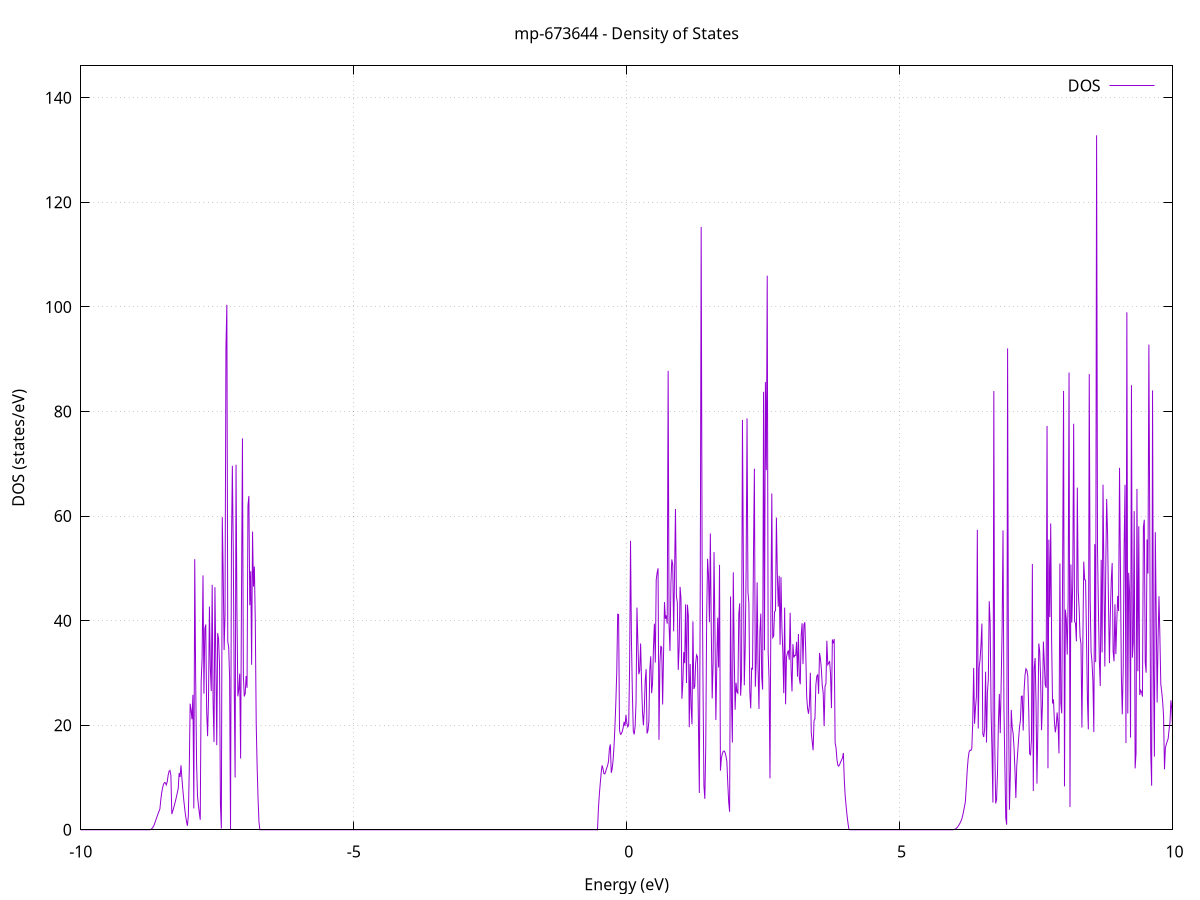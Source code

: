 set title 'mp-673644 - Density of States'
set xlabel 'Energy (eV)'
set ylabel 'DOS (states/eV)'
set grid
set xrange [-10:10]
set yrange [0:146.099]
set xzeroaxis lt -1
set terminal png size 800,600
set output 'mp-673644_dos_gnuplot.png'
plot '-' using 1:2 with lines title 'DOS'
-19.559900 0.000000
-19.543100 0.000000
-19.526300 0.000000
-19.509500 0.000000
-19.492700 0.000000
-19.475900 0.000000
-19.459100 0.000000
-19.442300 0.000000
-19.425500 0.000000
-19.408700 0.000000
-19.391900 0.000000
-19.375000 0.000000
-19.358200 0.000000
-19.341400 0.000000
-19.324600 0.000000
-19.307800 0.000000
-19.291000 0.000000
-19.274200 0.000000
-19.257400 0.000000
-19.240600 0.000000
-19.223800 0.000000
-19.207000 0.000000
-19.190200 0.000000
-19.173400 0.000000
-19.156500 0.000000
-19.139700 0.000000
-19.122900 0.000000
-19.106100 0.000000
-19.089300 0.000000
-19.072500 0.000000
-19.055700 0.000000
-19.038900 0.000000
-19.022100 0.000000
-19.005300 0.000000
-18.988500 0.000000
-18.971700 0.000000
-18.954900 0.000000
-18.938100 0.000000
-18.921200 0.000000
-18.904400 0.000000
-18.887600 0.000000
-18.870800 0.000000
-18.854000 0.000000
-18.837200 0.000000
-18.820400 0.000000
-18.803600 0.000000
-18.786800 0.000000
-18.770000 0.000000
-18.753200 0.000000
-18.736400 0.000000
-18.719600 0.000000
-18.702700 0.000000
-18.685900 0.000000
-18.669100 0.000000
-18.652300 0.000000
-18.635500 0.000000
-18.618700 0.000000
-18.601900 0.000000
-18.585100 0.000000
-18.568300 0.000000
-18.551500 0.000000
-18.534700 0.000000
-18.517900 0.000000
-18.501100 0.000000
-18.484200 0.000000
-18.467400 0.000000
-18.450600 0.000000
-18.433800 0.000000
-18.417000 0.000000
-18.400200 0.000000
-18.383400 0.000000
-18.366600 0.000000
-18.349800 0.000000
-18.333000 0.000000
-18.316200 0.000000
-18.299400 0.000000
-18.282600 0.000000
-18.265800 0.000000
-18.248900 0.000000
-18.232100 0.000000
-18.215300 0.000000
-18.198500 0.000000
-18.181700 0.000000
-18.164900 0.000000
-18.148100 0.000000
-18.131300 0.000000
-18.114500 0.000000
-18.097700 0.000000
-18.080900 0.000000
-18.064100 0.000000
-18.047300 0.000000
-18.030400 131.867800
-18.013600 0.000000
-17.996800 150.893600
-17.980000 140.636200
-17.963200 228.463200
-17.946400 685.090200
-17.929600 415.523000
-17.912800 40.797400
-17.896000 201.279900
-17.879200 145.737500
-17.862400 391.734700
-17.845600 470.179900
-17.828800 745.182800
-17.812000 71.141900
-17.795100 0.000000
-17.778300 0.000000
-17.761500 141.757200
-17.744700 0.000000
-17.727900 636.657000
-17.711100 113.250400
-17.694300 132.726700
-17.677500 155.771000
-17.660700 725.721400
-17.643900 209.778500
-17.627100 494.326500
-17.610300 0.000000
-17.593500 0.000000
-17.576600 0.000000
-17.559800 0.000000
-17.543000 0.000000
-17.526200 0.000000
-17.509400 0.000000
-17.492600 0.000000
-17.475800 0.000000
-17.459000 0.000000
-17.442200 0.000000
-17.425400 0.000000
-17.408600 0.000000
-17.391800 0.000000
-17.375000 0.000000
-17.358200 0.000000
-17.341300 0.000000
-17.324500 0.000000
-17.307700 0.000000
-17.290900 0.000000
-17.274100 0.000000
-17.257300 0.000000
-17.240500 0.000000
-17.223700 0.000000
-17.206900 0.000000
-17.190100 0.000000
-17.173300 0.000000
-17.156500 0.000000
-17.139700 0.000000
-17.122800 0.000000
-17.106000 0.000000
-17.089200 0.000000
-17.072400 0.000000
-17.055600 0.000000
-17.038800 0.000000
-17.022000 0.000000
-17.005200 0.000000
-16.988400 0.000000
-16.971600 0.000000
-16.954800 0.000000
-16.938000 0.000000
-16.921200 0.000000
-16.904300 0.000000
-16.887500 0.000000
-16.870700 0.000000
-16.853900 0.000000
-16.837100 0.000000
-16.820300 0.000000
-16.803500 0.000000
-16.786700 0.000000
-16.769900 0.000000
-16.753100 0.000000
-16.736300 0.000000
-16.719500 0.000000
-16.702700 0.000000
-16.685900 0.000000
-16.669000 0.000000
-16.652200 0.000000
-16.635400 0.000000
-16.618600 0.000000
-16.601800 0.000000
-16.585000 0.000000
-16.568200 0.000000
-16.551400 0.000000
-16.534600 0.000000
-16.517800 0.000000
-16.501000 0.000000
-16.484200 0.000000
-16.467400 0.000000
-16.450500 0.000000
-16.433700 0.000000
-16.416900 0.000000
-16.400100 0.000000
-16.383300 0.000000
-16.366500 0.000000
-16.349700 0.000000
-16.332900 0.000000
-16.316100 0.000000
-16.299300 0.000000
-16.282500 0.000000
-16.265700 0.000000
-16.248900 0.000000
-16.232100 0.000000
-16.215200 0.000000
-16.198400 0.000000
-16.181600 0.000000
-16.164800 0.000000
-16.148000 0.000000
-16.131200 0.000000
-16.114400 0.000000
-16.097600 0.000000
-16.080800 0.000000
-16.064000 0.000000
-16.047200 0.000000
-16.030400 0.000000
-16.013600 0.000000
-15.996700 0.000000
-15.979900 0.000000
-15.963100 0.000000
-15.946300 0.000000
-15.929500 0.000000
-15.912700 0.000000
-15.895900 0.000000
-15.879100 0.000000
-15.862300 0.000000
-15.845500 0.000000
-15.828700 0.000000
-15.811900 0.000000
-15.795100 0.000000
-15.778200 0.000000
-15.761400 0.000000
-15.744600 0.000000
-15.727800 0.000000
-15.711000 0.000000
-15.694200 0.000000
-15.677400 0.000000
-15.660600 0.000000
-15.643800 0.000000
-15.627000 0.000000
-15.610200 0.000000
-15.593400 0.000000
-15.576600 0.000000
-15.559800 0.000000
-15.542900 0.000000
-15.526100 0.000000
-15.509300 0.000000
-15.492500 0.000000
-15.475700 0.000000
-15.458900 0.000000
-15.442100 0.000000
-15.425300 0.000000
-15.408500 0.000000
-15.391700 0.000000
-15.374900 0.000000
-15.358100 0.000000
-15.341300 0.000000
-15.324400 0.000000
-15.307600 0.000000
-15.290800 0.000000
-15.274000 0.000000
-15.257200 0.000000
-15.240400 0.000000
-15.223600 0.000000
-15.206800 0.000000
-15.190000 0.000000
-15.173200 0.000000
-15.156400 0.000000
-15.139600 0.000000
-15.122800 0.000000
-15.106000 0.000000
-15.089100 0.000000
-15.072300 0.000000
-15.055500 0.000000
-15.038700 0.000000
-15.021900 0.000000
-15.005100 0.000000
-14.988300 0.000000
-14.971500 0.000000
-14.954700 0.000000
-14.937900 0.000000
-14.921100 0.000000
-14.904300 0.000000
-14.887500 0.000000
-14.870600 0.000000
-14.853800 0.000000
-14.837000 0.000000
-14.820200 0.000000
-14.803400 0.000000
-14.786600 0.000000
-14.769800 0.000000
-14.753000 0.000000
-14.736200 0.000000
-14.719400 0.000000
-14.702600 0.000000
-14.685800 0.000000
-14.669000 0.000000
-14.652100 0.000000
-14.635300 0.000000
-14.618500 0.000000
-14.601700 0.000000
-14.584900 0.000000
-14.568100 0.000000
-14.551300 0.000000
-14.534500 0.000000
-14.517700 0.000000
-14.500900 0.000000
-14.484100 0.000000
-14.467300 0.000000
-14.450500 0.000000
-14.433700 0.000000
-14.416800 0.000000
-14.400000 0.000000
-14.383200 0.000000
-14.366400 0.000000
-14.349600 0.000000
-14.332800 0.000000
-14.316000 0.000000
-14.299200 0.000000
-14.282400 0.000000
-14.265600 0.000000
-14.248800 0.000000
-14.232000 0.000000
-14.215200 0.000000
-14.198300 0.000000
-14.181500 0.000000
-14.164700 0.000000
-14.147900 0.000000
-14.131100 0.000000
-14.114300 0.000000
-14.097500 0.000000
-14.080700 0.000000
-14.063900 0.000000
-14.047100 0.000000
-14.030300 0.000000
-14.013500 0.000000
-13.996700 0.000000
-13.979900 0.000000
-13.963000 0.000000
-13.946200 0.000000
-13.929400 0.000000
-13.912600 0.000000
-13.895800 0.000000
-13.879000 0.000000
-13.862200 0.000000
-13.845400 0.000000
-13.828600 0.000000
-13.811800 0.000000
-13.795000 0.000000
-13.778200 0.000000
-13.761400 0.000000
-13.744500 0.000000
-13.727700 0.000000
-13.710900 0.000000
-13.694100 0.000000
-13.677300 0.000000
-13.660500 0.000000
-13.643700 0.000000
-13.626900 0.000000
-13.610100 0.000000
-13.593300 0.000000
-13.576500 0.000000
-13.559700 0.000000
-13.542900 0.000000
-13.526100 0.000000
-13.509200 0.000000
-13.492400 0.000000
-13.475600 0.000000
-13.458800 0.000000
-13.442000 0.000000
-13.425200 0.000000
-13.408400 0.000000
-13.391600 0.000000
-13.374800 0.000000
-13.358000 0.000000
-13.341200 0.000000
-13.324400 0.000000
-13.307600 0.000000
-13.290700 0.000000
-13.273900 0.000000
-13.257100 0.000000
-13.240300 0.000000
-13.223500 0.000000
-13.206700 0.000000
-13.189900 0.000000
-13.173100 0.000000
-13.156300 0.000000
-13.139500 0.000000
-13.122700 0.000000
-13.105900 0.000000
-13.089100 0.000000
-13.072200 0.000000
-13.055400 0.000000
-13.038600 0.000000
-13.021800 0.000000
-13.005000 0.000000
-12.988200 0.000000
-12.971400 0.000000
-12.954600 0.000000
-12.937800 0.000000
-12.921000 0.000000
-12.904200 0.000000
-12.887400 0.000000
-12.870600 0.000000
-12.853800 0.000000
-12.836900 0.000000
-12.820100 0.000000
-12.803300 0.000000
-12.786500 0.000000
-12.769700 0.000000
-12.752900 0.000000
-12.736100 0.000000
-12.719300 0.000000
-12.702500 0.000000
-12.685700 0.000000
-12.668900 0.000000
-12.652100 0.000000
-12.635300 0.000000
-12.618400 0.000000
-12.601600 0.000000
-12.584800 0.000000
-12.568000 0.000000
-12.551200 0.000000
-12.534400 0.000000
-12.517600 0.000000
-12.500800 0.000000
-12.484000 0.000000
-12.467200 0.000000
-12.450400 0.000000
-12.433600 0.000000
-12.416800 0.000000
-12.400000 0.000000
-12.383100 0.000000
-12.366300 0.000000
-12.349500 0.000000
-12.332700 0.000000
-12.315900 0.000000
-12.299100 0.000000
-12.282300 0.000000
-12.265500 0.000000
-12.248700 0.000000
-12.231900 0.000000
-12.215100 0.000000
-12.198300 0.000000
-12.181500 0.000000
-12.164600 0.000000
-12.147800 0.000000
-12.131000 0.000000
-12.114200 0.000000
-12.097400 0.000000
-12.080600 0.000000
-12.063800 0.000000
-12.047000 0.000000
-12.030200 0.000000
-12.013400 0.000000
-11.996600 0.000000
-11.979800 0.000000
-11.963000 0.000000
-11.946100 0.000000
-11.929300 0.000000
-11.912500 0.000000
-11.895700 0.000000
-11.878900 0.000000
-11.862100 0.000000
-11.845300 0.000000
-11.828500 0.000000
-11.811700 0.000000
-11.794900 0.000000
-11.778100 0.000000
-11.761300 0.000000
-11.744500 0.000000
-11.727700 0.000000
-11.710800 0.000000
-11.694000 0.000000
-11.677200 0.000000
-11.660400 0.000000
-11.643600 0.000000
-11.626800 0.000000
-11.610000 0.000000
-11.593200 0.000000
-11.576400 0.000000
-11.559600 0.000000
-11.542800 0.000000
-11.526000 0.000000
-11.509200 0.000000
-11.492300 0.000000
-11.475500 0.000000
-11.458700 0.000000
-11.441900 0.000000
-11.425100 0.000000
-11.408300 0.000000
-11.391500 0.000000
-11.374700 0.000000
-11.357900 0.000000
-11.341100 0.000000
-11.324300 0.000000
-11.307500 0.000000
-11.290700 0.000000
-11.273900 0.000000
-11.257000 0.000000
-11.240200 0.000000
-11.223400 0.000000
-11.206600 0.000000
-11.189800 0.000000
-11.173000 0.000000
-11.156200 0.000000
-11.139400 0.000000
-11.122600 0.000000
-11.105800 0.000000
-11.089000 0.000000
-11.072200 0.000000
-11.055400 0.000000
-11.038500 0.000000
-11.021700 0.000000
-11.004900 0.000000
-10.988100 0.000000
-10.971300 0.000000
-10.954500 0.000000
-10.937700 0.000000
-10.920900 0.000000
-10.904100 0.000000
-10.887300 0.000000
-10.870500 0.000000
-10.853700 0.000000
-10.836900 0.000000
-10.820000 0.000000
-10.803200 0.000000
-10.786400 0.000000
-10.769600 0.000000
-10.752800 0.000000
-10.736000 0.000000
-10.719200 0.000000
-10.702400 0.000000
-10.685600 0.000000
-10.668800 0.000000
-10.652000 0.000000
-10.635200 0.000000
-10.618400 0.000000
-10.601600 0.000000
-10.584700 0.000000
-10.567900 0.000000
-10.551100 0.000000
-10.534300 0.000000
-10.517500 0.000000
-10.500700 0.000000
-10.483900 0.000000
-10.467100 0.000000
-10.450300 0.000000
-10.433500 0.000000
-10.416700 0.000000
-10.399900 0.000000
-10.383100 0.000000
-10.366200 0.000000
-10.349400 0.000000
-10.332600 0.000000
-10.315800 0.000000
-10.299000 0.000000
-10.282200 0.000000
-10.265400 0.000000
-10.248600 0.000000
-10.231800 0.000000
-10.215000 0.000000
-10.198200 0.000000
-10.181400 0.000000
-10.164600 0.000000
-10.147800 0.000000
-10.130900 0.000000
-10.114100 0.000000
-10.097300 0.000000
-10.080500 0.000000
-10.063700 0.000000
-10.046900 0.000000
-10.030100 0.000000
-10.013300 0.000000
-9.996500 0.000000
-9.979700 0.000000
-9.962900 0.000000
-9.946100 0.000000
-9.929300 0.000000
-9.912400 0.000000
-9.895600 0.000000
-9.878800 0.000000
-9.862000 0.000000
-9.845200 0.000000
-9.828400 0.000000
-9.811600 0.000000
-9.794800 0.000000
-9.778000 0.000000
-9.761200 0.000000
-9.744400 0.000000
-9.727600 0.000000
-9.710800 0.000000
-9.693900 0.000000
-9.677100 0.000000
-9.660300 0.000000
-9.643500 0.000000
-9.626700 0.000000
-9.609900 0.000000
-9.593100 0.000000
-9.576300 0.000000
-9.559500 0.000000
-9.542700 0.000000
-9.525900 0.000000
-9.509100 0.000000
-9.492300 0.000000
-9.475500 0.000000
-9.458600 0.000000
-9.441800 0.000000
-9.425000 0.000000
-9.408200 0.000000
-9.391400 0.000000
-9.374600 0.000000
-9.357800 0.000000
-9.341000 0.000000
-9.324200 0.000000
-9.307400 0.000000
-9.290600 0.000000
-9.273800 0.000000
-9.257000 0.000000
-9.240100 0.000000
-9.223300 0.000000
-9.206500 0.000000
-9.189700 0.000000
-9.172900 0.000000
-9.156100 0.000000
-9.139300 0.000000
-9.122500 0.000000
-9.105700 0.000000
-9.088900 0.000000
-9.072100 0.000000
-9.055300 0.000000
-9.038500 0.000000
-9.021700 0.000000
-9.004800 0.000000
-8.988000 0.000000
-8.971200 0.000000
-8.954400 0.000000
-8.937600 0.000000
-8.920800 0.000000
-8.904000 0.000000
-8.887200 0.000000
-8.870400 0.000000
-8.853600 0.000000
-8.836800 0.000000
-8.820000 0.000000
-8.803200 0.000000
-8.786300 0.000000
-8.769500 0.000000
-8.752700 0.000000
-8.735900 0.000100
-8.719100 0.045200
-8.702300 0.171000
-8.685500 0.377700
-8.668700 0.665200
-8.651900 1.042700
-8.635100 1.558800
-8.618300 2.065000
-8.601500 2.561300
-8.584700 3.047700
-8.567900 3.524300
-8.551000 3.991100
-8.534200 5.742400
-8.517400 7.087000
-8.500600 8.082800
-8.483800 8.729700
-8.467000 9.027900
-8.450200 8.977200
-8.433400 8.577700
-8.416600 9.185500
-8.399800 10.404300
-8.383000 11.200600
-8.366200 11.342100
-8.349400 10.419400
-8.332500 3.002300
-8.315700 3.556200
-8.298900 4.160600
-8.282100 4.815500
-8.265300 5.520800
-8.248500 6.276600
-8.231700 7.082900
-8.214900 7.939600
-8.198100 10.864000
-8.181300 10.106500
-8.164500 12.327900
-8.147700 9.870600
-8.130900 7.681500
-8.114000 5.760600
-8.097200 4.107900
-8.080400 2.723400
-8.063600 1.607000
-8.046800 0.758900
-8.030000 2.573700
-8.013200 11.165400
-7.996400 24.111500
-7.979600 22.855900
-7.962800 21.127300
-7.946000 25.809600
-7.929200 4.084500
-7.912400 51.752300
-7.895600 29.082900
-7.878700 12.744400
-7.861900 6.459300
-7.845100 4.709200
-7.828300 3.206400
-7.811500 1.916500
-7.794700 28.305800
-7.777900 32.724700
-7.761100 48.654800
-7.744300 26.028700
-7.727500 38.445500
-7.710700 39.271200
-7.693900 22.644600
-7.677100 17.896400
-7.660200 25.003600
-7.643400 42.676500
-7.626600 30.882000
-7.609800 26.528300
-7.593000 46.849700
-7.576200 24.447400
-7.559400 16.776500
-7.542600 46.387500
-7.525800 32.304900
-7.509000 16.182200
-7.492200 37.614600
-7.475400 36.446200
-7.458600 31.523200
-7.441800 4.842400
-7.424900 0.235000
-7.408100 59.766200
-7.391300 49.332700
-7.374500 34.384500
-7.357700 41.224000
-7.340900 92.221100
-7.324100 100.400600
-7.307300 35.956000
-7.290500 34.915900
-7.273700 29.078900
-7.256900 0.000000
-7.240100 53.848200
-7.223300 69.625100
-7.206400 53.256500
-7.189600 27.872500
-7.172800 9.986100
-7.156000 69.813300
-7.139200 41.677700
-7.122400 25.522000
-7.105600 26.852100
-7.088800 29.855600
-7.072000 13.621700
-7.055200 45.982600
-7.038400 74.846300
-7.021600 29.385400
-7.004800 25.495300
-6.987900 26.044400
-6.971100 29.409200
-6.954300 27.145900
-6.937500 62.015500
-6.920700 63.841600
-6.903900 42.938500
-6.887100 49.446600
-6.870300 31.559700
-6.853500 57.028800
-6.836700 46.509700
-6.819900 50.340200
-6.803100 39.725200
-6.786300 20.280200
-6.769500 12.133800
-6.752600 5.976000
-6.735800 1.535900
-6.719000 0.000000
-6.702200 0.000000
-6.685400 0.000000
-6.668600 0.000000
-6.651800 0.000000
-6.635000 0.000000
-6.618200 0.000000
-6.601400 0.000000
-6.584600 0.000000
-6.567800 0.000000
-6.551000 0.000000
-6.534100 0.000000
-6.517300 0.000000
-6.500500 0.000000
-6.483700 0.000000
-6.466900 0.000000
-6.450100 0.000000
-6.433300 0.000000
-6.416500 0.000000
-6.399700 0.000000
-6.382900 0.000000
-6.366100 0.000000
-6.349300 0.000000
-6.332500 0.000000
-6.315700 0.000000
-6.298800 0.000000
-6.282000 0.000000
-6.265200 0.000000
-6.248400 0.000000
-6.231600 0.000000
-6.214800 0.000000
-6.198000 0.000000
-6.181200 0.000000
-6.164400 0.000000
-6.147600 0.000000
-6.130800 0.000000
-6.114000 0.000000
-6.097200 0.000000
-6.080300 0.000000
-6.063500 0.000000
-6.046700 0.000000
-6.029900 0.000000
-6.013100 0.000000
-5.996300 0.000000
-5.979500 0.000000
-5.962700 0.000000
-5.945900 0.000000
-5.929100 0.000000
-5.912300 0.000000
-5.895500 0.000000
-5.878700 0.000000
-5.861800 0.000000
-5.845000 0.000000
-5.828200 0.000000
-5.811400 0.000000
-5.794600 0.000000
-5.777800 0.000000
-5.761000 0.000000
-5.744200 0.000000
-5.727400 0.000000
-5.710600 0.000000
-5.693800 0.000000
-5.677000 0.000000
-5.660200 0.000000
-5.643400 0.000000
-5.626500 0.000000
-5.609700 0.000000
-5.592900 0.000000
-5.576100 0.000000
-5.559300 0.000000
-5.542500 0.000000
-5.525700 0.000000
-5.508900 0.000000
-5.492100 0.000000
-5.475300 0.000000
-5.458500 0.000000
-5.441700 0.000000
-5.424900 0.000000
-5.408000 0.000000
-5.391200 0.000000
-5.374400 0.000000
-5.357600 0.000000
-5.340800 0.000000
-5.324000 0.000000
-5.307200 0.000000
-5.290400 0.000000
-5.273600 0.000000
-5.256800 0.000000
-5.240000 0.000000
-5.223200 0.000000
-5.206400 0.000000
-5.189600 0.000000
-5.172700 0.000000
-5.155900 0.000000
-5.139100 0.000000
-5.122300 0.000000
-5.105500 0.000000
-5.088700 0.000000
-5.071900 0.000000
-5.055100 0.000000
-5.038300 0.000000
-5.021500 0.000000
-5.004700 0.000000
-4.987900 0.000000
-4.971100 0.000000
-4.954200 0.000000
-4.937400 0.000000
-4.920600 0.000000
-4.903800 0.000000
-4.887000 0.000000
-4.870200 0.000000
-4.853400 0.000000
-4.836600 0.000000
-4.819800 0.000000
-4.803000 0.000000
-4.786200 0.000000
-4.769400 0.000000
-4.752600 0.000000
-4.735800 0.000000
-4.718900 0.000000
-4.702100 0.000000
-4.685300 0.000000
-4.668500 0.000000
-4.651700 0.000000
-4.634900 0.000000
-4.618100 0.000000
-4.601300 0.000000
-4.584500 0.000000
-4.567700 0.000000
-4.550900 0.000000
-4.534100 0.000000
-4.517300 0.000000
-4.500400 0.000000
-4.483600 0.000000
-4.466800 0.000000
-4.450000 0.000000
-4.433200 0.000000
-4.416400 0.000000
-4.399600 0.000000
-4.382800 0.000000
-4.366000 0.000000
-4.349200 0.000000
-4.332400 0.000000
-4.315600 0.000000
-4.298800 0.000000
-4.281900 0.000000
-4.265100 0.000000
-4.248300 0.000000
-4.231500 0.000000
-4.214700 0.000000
-4.197900 0.000000
-4.181100 0.000000
-4.164300 0.000000
-4.147500 0.000000
-4.130700 0.000000
-4.113900 0.000000
-4.097100 0.000000
-4.080300 0.000000
-4.063500 0.000000
-4.046600 0.000000
-4.029800 0.000000
-4.013000 0.000000
-3.996200 0.000000
-3.979400 0.000000
-3.962600 0.000000
-3.945800 0.000000
-3.929000 0.000000
-3.912200 0.000000
-3.895400 0.000000
-3.878600 0.000000
-3.861800 0.000000
-3.845000 0.000000
-3.828100 0.000000
-3.811300 0.000000
-3.794500 0.000000
-3.777700 0.000000
-3.760900 0.000000
-3.744100 0.000000
-3.727300 0.000000
-3.710500 0.000000
-3.693700 0.000000
-3.676900 0.000000
-3.660100 0.000000
-3.643300 0.000000
-3.626500 0.000000
-3.609700 0.000000
-3.592800 0.000000
-3.576000 0.000000
-3.559200 0.000000
-3.542400 0.000000
-3.525600 0.000000
-3.508800 0.000000
-3.492000 0.000000
-3.475200 0.000000
-3.458400 0.000000
-3.441600 0.000000
-3.424800 0.000000
-3.408000 0.000000
-3.391200 0.000000
-3.374300 0.000000
-3.357500 0.000000
-3.340700 0.000000
-3.323900 0.000000
-3.307100 0.000000
-3.290300 0.000000
-3.273500 0.000000
-3.256700 0.000000
-3.239900 0.000000
-3.223100 0.000000
-3.206300 0.000000
-3.189500 0.000000
-3.172700 0.000000
-3.155800 0.000000
-3.139000 0.000000
-3.122200 0.000000
-3.105400 0.000000
-3.088600 0.000000
-3.071800 0.000000
-3.055000 0.000000
-3.038200 0.000000
-3.021400 0.000000
-3.004600 0.000000
-2.987800 0.000000
-2.971000 0.000000
-2.954200 0.000000
-2.937400 0.000000
-2.920500 0.000000
-2.903700 0.000000
-2.886900 0.000000
-2.870100 0.000000
-2.853300 0.000000
-2.836500 0.000000
-2.819700 0.000000
-2.802900 0.000000
-2.786100 0.000000
-2.769300 0.000000
-2.752500 0.000000
-2.735700 0.000000
-2.718900 0.000000
-2.702000 0.000000
-2.685200 0.000000
-2.668400 0.000000
-2.651600 0.000000
-2.634800 0.000000
-2.618000 0.000000
-2.601200 0.000000
-2.584400 0.000000
-2.567600 0.000000
-2.550800 0.000000
-2.534000 0.000000
-2.517200 0.000000
-2.500400 0.000000
-2.483600 0.000000
-2.466700 0.000000
-2.449900 0.000000
-2.433100 0.000000
-2.416300 0.000000
-2.399500 0.000000
-2.382700 0.000000
-2.365900 0.000000
-2.349100 0.000000
-2.332300 0.000000
-2.315500 0.000000
-2.298700 0.000000
-2.281900 0.000000
-2.265100 0.000000
-2.248200 0.000000
-2.231400 0.000000
-2.214600 0.000000
-2.197800 0.000000
-2.181000 0.000000
-2.164200 0.000000
-2.147400 0.000000
-2.130600 0.000000
-2.113800 0.000000
-2.097000 0.000000
-2.080200 0.000000
-2.063400 0.000000
-2.046600 0.000000
-2.029700 0.000000
-2.012900 0.000000
-1.996100 0.000000
-1.979300 0.000000
-1.962500 0.000000
-1.945700 0.000000
-1.928900 0.000000
-1.912100 0.000000
-1.895300 0.000000
-1.878500 0.000000
-1.861700 0.000000
-1.844900 0.000000
-1.828100 0.000000
-1.811300 0.000000
-1.794400 0.000000
-1.777600 0.000000
-1.760800 0.000000
-1.744000 0.000000
-1.727200 0.000000
-1.710400 0.000000
-1.693600 0.000000
-1.676800 0.000000
-1.660000 0.000000
-1.643200 0.000000
-1.626400 0.000000
-1.609600 0.000000
-1.592800 0.000000
-1.575900 0.000000
-1.559100 0.000000
-1.542300 0.000000
-1.525500 0.000000
-1.508700 0.000000
-1.491900 0.000000
-1.475100 0.000000
-1.458300 0.000000
-1.441500 0.000000
-1.424700 0.000000
-1.407900 0.000000
-1.391100 0.000000
-1.374300 0.000000
-1.357500 0.000000
-1.340600 0.000000
-1.323800 0.000000
-1.307000 0.000000
-1.290200 0.000000
-1.273400 0.000000
-1.256600 0.000000
-1.239800 0.000000
-1.223000 0.000000
-1.206200 0.000000
-1.189400 0.000000
-1.172600 0.000000
-1.155800 0.000000
-1.139000 0.000000
-1.122100 0.000000
-1.105300 0.000000
-1.088500 0.000000
-1.071700 0.000000
-1.054900 0.000000
-1.038100 0.000000
-1.021300 0.000000
-1.004500 0.000000
-0.987700 0.000000
-0.970900 0.000000
-0.954100 0.000000
-0.937300 0.000000
-0.920500 0.000000
-0.903600 0.000000
-0.886800 0.000000
-0.870000 0.000000
-0.853200 0.000000
-0.836400 0.000000
-0.819600 0.000000
-0.802800 0.000000
-0.786000 0.000000
-0.769200 0.000000
-0.752400 0.000000
-0.735600 0.000000
-0.718800 0.000000
-0.702000 0.000000
-0.685200 0.000000
-0.668300 0.000000
-0.651500 0.000000
-0.634700 0.000000
-0.617900 0.000000
-0.601100 0.000000
-0.584300 0.000000
-0.567500 0.000000
-0.550700 0.000000
-0.533900 0.000000
-0.517100 4.046500
-0.500300 6.738500
-0.483500 8.867900
-0.466700 10.885200
-0.449800 12.312900
-0.433000 11.674700
-0.416200 10.754800
-0.399400 10.682600
-0.382600 11.181900
-0.365800 11.754500
-0.349000 12.271500
-0.332200 13.112800
-0.315400 15.518900
-0.298600 16.329700
-0.281800 10.908000
-0.265000 11.664100
-0.248200 13.333500
-0.231400 16.000100
-0.214500 19.701700
-0.197700 24.450200
-0.180900 30.245800
-0.164100 41.237100
-0.147300 41.162000
-0.130500 19.061700
-0.113700 18.262300
-0.096900 18.365200
-0.080100 18.797500
-0.063300 19.559200
-0.046500 20.650200
-0.029700 19.829300
-0.012900 21.957100
0.004000 20.396600
0.020800 19.692000
0.037600 20.016400
0.054400 31.431300
0.071200 55.266900
0.088000 36.188300
0.104800 26.216600
0.121600 18.871800
0.138400 18.241000
0.155200 19.812700
0.172000 24.331400
0.188800 42.488900
0.205600 35.956700
0.222400 29.751100
0.239300 30.464200
0.256100 35.625900
0.272900 28.385200
0.289700 22.722500
0.306500 19.994400
0.323300 22.961400
0.340100 28.480800
0.356900 30.718200
0.373700 18.406300
0.390500 18.974000
0.407300 20.688500
0.424100 30.576000
0.440900 33.174300
0.457800 26.122300
0.474600 27.988600
0.491400 34.852800
0.508200 39.415600
0.525000 31.983400
0.541800 47.798400
0.558600 49.172300
0.575400 50.012100
0.592200 17.227200
0.609000 31.767400
0.625800 35.166500
0.642600 34.815500
0.659400 23.963100
0.676300 33.660700
0.693100 43.543600
0.709900 40.346300
0.726700 40.983100
0.743500 39.410700
0.760300 87.762100
0.777100 39.071300
0.793900 34.207600
0.810700 47.031800
0.827500 51.700500
0.844300 50.714300
0.861100 37.955000
0.877900 49.163800
0.894700 61.353900
0.911600 44.660700
0.928400 43.535600
0.945200 30.571700
0.962000 34.928200
0.978800 46.469400
0.995600 44.253300
1.012400 25.053400
1.029200 27.971200
1.046000 33.965400
1.062800 31.868400
1.079600 43.132300
1.096400 28.080600
1.113200 43.051900
1.130100 40.979700
1.146900 19.620800
1.163700 31.702600
1.180500 23.514300
1.197300 20.175900
1.214100 39.837300
1.230900 26.933000
1.247700 27.419300
1.264500 31.902100
1.281300 33.442400
1.298100 33.066900
1.314900 20.632000
1.331700 7.046200
1.348500 46.314800
1.365400 115.283800
1.382200 52.539000
1.399000 27.858200
1.415800 8.393900
1.432600 5.912300
1.449400 16.120900
1.466200 40.767100
1.483000 51.822600
1.499800 48.529700
1.516600 39.702900
1.533400 56.660100
1.550200 38.365200
1.567000 25.120400
1.583900 31.861000
1.600700 53.102100
1.617500 38.308100
1.634300 20.996300
1.651100 31.217400
1.667900 40.558500
1.684700 31.039300
1.701500 50.664500
1.718300 11.309800
1.735100 13.650600
1.751900 14.507500
1.768700 14.983100
1.785500 15.077200
1.802400 14.789800
1.819200 14.121100
1.836000 13.070800
1.852800 8.821600
1.869600 5.284700
1.886400 3.448500
1.903200 44.621600
1.920000 24.966100
1.936800 16.681600
1.953600 49.231100
1.970400 33.898200
1.987200 22.943100
2.004000 28.113700
2.020800 26.368900
2.037700 26.127700
2.054500 41.236400
2.071300 43.307100
2.088100 25.633400
2.104900 29.153900
2.121700 78.397900
2.138500 51.086600
2.155300 27.639300
2.172100 34.910200
2.188900 49.642100
2.205700 78.695400
2.222500 45.438400
2.239300 43.418900
2.256200 26.387200
2.273000 23.216800
2.289800 30.873000
2.306600 30.750300
2.323400 52.528800
2.340200 69.066800
2.357000 27.363200
2.373800 32.135100
2.390600 47.329000
2.407400 30.812300
2.424200 23.108400
2.441000 37.782000
2.457800 41.338000
2.474600 29.187000
2.491500 26.817900
2.508300 83.770700
2.525100 34.334500
2.541900 85.622600
2.558700 68.800300
2.575500 105.971200
2.592300 34.066600
2.609100 28.758200
2.625900 9.840400
2.642700 41.947700
2.659500 64.322300
2.676300 36.754800
2.693100 37.040700
2.710000 41.691500
2.726800 41.904600
2.743600 59.705800
2.760400 48.935000
2.777200 42.668000
2.794000 48.580000
2.810800 35.392800
2.827600 48.318400
2.844400 38.702100
2.861200 34.061700
2.878000 26.117300
2.894800 42.485900
2.911600 24.005300
2.928500 33.055300
2.945300 33.790000
2.962100 34.298900
2.978900 32.527800
2.995700 41.504900
3.012500 30.733400
3.029300 26.466300
3.046100 35.500500
3.062900 32.944500
3.079700 33.360200
3.096500 33.349800
3.113300 35.951300
3.130100 29.302300
3.146900 37.436400
3.163800 28.923100
3.180600 27.830500
3.197400 37.176300
3.214200 39.490400
3.231000 31.678900
3.247800 39.200400
3.264600 39.682200
3.281400 33.848800
3.298200 25.506000
3.315000 23.179600
3.331800 22.185100
3.348600 23.862200
3.365400 30.027300
3.382300 18.596200
3.399100 16.859700
3.415900 15.211500
3.432700 20.866600
3.449500 21.190200
3.466300 27.682300
3.483100 29.339500
3.499900 29.719700
3.516700 26.001600
3.533500 33.807300
3.550300 32.696400
3.567100 30.750600
3.583900 27.556200
3.600700 26.208900
3.617600 19.808200
3.634400 27.423800
3.651200 27.956400
3.668000 36.155000
3.684800 31.568400
3.701600 31.846200
3.718400 32.286000
3.735200 29.766900
3.752000 23.262800
3.768800 36.394000
3.785600 35.654600
3.802400 36.492200
3.819200 16.616600
3.836100 15.675000
3.852900 13.429100
3.869700 12.335600
3.886500 12.171700
3.903300 12.514200
3.920100 12.933300
3.936900 13.351900
3.953700 13.770100
3.970500 14.687300
3.987300 9.517000
4.004100 6.432100
4.020900 4.493600
4.037700 2.757700
4.054500 1.299600
4.071400 0.119400
4.088200 0.000000
4.105000 0.000000
4.121800 0.000000
4.138600 0.000000
4.155400 0.000000
4.172200 0.000000
4.189000 0.000000
4.205800 0.000000
4.222600 0.000000
4.239400 0.000000
4.256200 0.000000
4.273000 0.000000
4.289900 0.000000
4.306700 0.000000
4.323500 0.000000
4.340300 0.000000
4.357100 0.000000
4.373900 0.000000
4.390700 0.000000
4.407500 0.000000
4.424300 0.000000
4.441100 0.000000
4.457900 0.000000
4.474700 0.000000
4.491500 0.000000
4.508400 0.000000
4.525200 0.000000
4.542000 0.000000
4.558800 0.000000
4.575600 0.000000
4.592400 0.000000
4.609200 0.000000
4.626000 0.000000
4.642800 0.000000
4.659600 0.000000
4.676400 0.000000
4.693200 0.000000
4.710000 0.000000
4.726800 0.000000
4.743700 0.000000
4.760500 0.000000
4.777300 0.000000
4.794100 0.000000
4.810900 0.000000
4.827700 0.000000
4.844500 0.000000
4.861300 0.000000
4.878100 0.000000
4.894900 0.000000
4.911700 0.000000
4.928500 0.000000
4.945300 0.000000
4.962200 0.000000
4.979000 0.000000
4.995800 0.000000
5.012600 0.000000
5.029400 0.000000
5.046200 0.000000
5.063000 0.000000
5.079800 0.000000
5.096600 0.000000
5.113400 0.000000
5.130200 0.000000
5.147000 0.000000
5.163800 0.000000
5.180600 0.000000
5.197500 0.000000
5.214300 0.000000
5.231100 0.000000
5.247900 0.000000
5.264700 0.000000
5.281500 0.000000
5.298300 0.000000
5.315100 0.000000
5.331900 0.000000
5.348700 0.000000
5.365500 0.000000
5.382300 0.000000
5.399100 0.000000
5.416000 0.000000
5.432800 0.000000
5.449600 0.000000
5.466400 0.000000
5.483200 0.000000
5.500000 0.000000
5.516800 0.000000
5.533600 0.000000
5.550400 0.000000
5.567200 0.000000
5.584000 0.000000
5.600800 0.000000
5.617600 0.000000
5.634500 0.000000
5.651300 0.000000
5.668100 0.000000
5.684900 0.000000
5.701700 0.000000
5.718500 0.000000
5.735300 0.000000
5.752100 0.000000
5.768900 0.000000
5.785700 0.000000
5.802500 0.000000
5.819300 0.000000
5.836100 0.000000
5.852900 0.000000
5.869800 0.000000
5.886600 0.000000
5.903400 0.000000
5.920200 0.000000
5.937000 0.000000
5.953800 0.000000
5.970600 0.000000
5.987400 0.016500
6.004200 0.063000
6.021000 0.141600
6.037800 0.265400
6.054600 0.436600
6.071400 0.655300
6.088300 0.921400
6.105100 1.235000
6.121900 1.596000
6.138700 2.004500
6.155500 2.693400
6.172300 3.510900
6.189100 4.423000
6.205900 5.429600
6.222700 8.305200
6.239500 11.408800
6.256300 13.594200
6.273100 14.868800
6.289900 15.232600
6.306700 15.168000
6.323600 15.567200
6.340400 20.670600
6.357200 30.969700
6.374000 20.269800
6.390800 23.349600
6.407600 25.417900
6.424400 57.387000
6.441200 19.365500
6.458000 31.043500
6.474800 32.531200
6.491600 35.400600
6.508400 39.425300
6.525200 18.355600
6.542100 17.756100
6.558900 19.363300
6.575700 30.221600
6.592500 16.698200
6.609300 26.289000
6.626100 28.684800
6.642900 43.715100
6.659700 39.584100
6.676500 22.875700
6.693300 14.711700
6.710100 5.213700
6.726900 83.901700
6.743700 16.410600
6.760600 5.037200
6.777400 5.766000
6.794200 10.991700
6.811000 20.695200
6.827800 25.995100
6.844600 18.486000
6.861400 28.104400
6.878200 38.281500
6.895000 57.268000
6.911800 23.308400
6.928600 12.657500
6.945400 2.270800
6.962200 0.973300
6.979000 92.067000
6.995900 23.986200
7.012700 3.833200
7.029500 10.640000
7.046300 22.929500
7.063100 19.615900
7.079900 18.455300
7.096700 15.750500
7.113500 11.501400
7.130300 6.080100
7.147100 12.242300
7.163900 14.788400
7.180700 17.379000
7.197500 19.671500
7.214400 20.947000
7.231200 25.522900
7.248000 25.577300
7.264800 18.980400
7.281600 26.649700
7.298400 29.574600
7.315200 30.790800
7.332000 30.515900
7.348800 29.433700
7.365600 23.207800
7.382400 14.539500
7.399200 14.337800
7.416000 17.196300
7.432800 50.816600
7.449700 7.433900
7.466500 30.793100
7.483300 32.850500
7.500100 24.072300
7.516900 8.824800
7.533700 19.992400
7.550500 35.634600
7.567300 34.137200
7.584100 28.829400
7.600900 19.038500
7.617700 23.929500
7.634500 35.995600
7.651300 31.922400
7.668200 27.749600
7.685000 27.142600
7.701800 77.235300
7.718600 11.760500
7.735400 55.486500
7.752200 40.676500
7.769000 58.587400
7.785800 36.098600
7.802600 24.151100
7.819400 24.931800
7.836200 20.780300
7.853000 18.636300
7.869800 19.914400
7.886700 22.446900
7.903500 20.278400
7.920300 14.615500
7.937100 50.919200
7.953900 24.207800
7.970700 22.268400
7.987500 50.257700
8.004300 83.935700
8.021100 8.301300
8.037900 42.089900
8.054700 40.229900
8.071500 33.501100
8.088300 44.212500
8.105100 87.451700
8.122000 4.367900
8.138800 50.753000
8.155600 39.635100
8.172400 47.242200
8.189200 77.658500
8.206000 39.841000
8.222800 39.491000
8.239600 36.045900
8.256400 65.440000
8.273200 45.684600
8.290000 42.151100
8.306800 36.872600
8.323600 35.574100
8.340500 19.555900
8.357300 35.535000
8.374100 51.277400
8.390900 47.829800
8.407700 47.718600
8.424500 36.805000
8.441300 24.986700
8.458100 19.198600
8.474900 87.149700
8.491700 44.318200
8.508500 34.052500
8.525300 32.072300
8.542100 28.273800
8.558900 18.687700
8.575800 54.635600
8.592600 32.068400
8.609400 132.817100
8.626200 53.820700
8.643000 41.959100
8.659800 32.377400
8.676600 27.496400
8.693400 51.630800
8.710200 33.910300
8.727000 65.997400
8.743800 48.754500
8.760600 31.220000
8.777400 50.402200
8.794300 63.265400
8.811100 56.257100
8.827900 42.955900
8.844700 31.881600
8.861500 41.442700
8.878300 47.659300
8.895100 51.025400
8.911900 34.127100
8.928700 32.221000
8.945500 43.129100
8.962300 33.594600
8.979100 39.685300
8.995900 44.736600
9.012700 41.838900
9.029600 69.231700
9.046400 49.859500
9.063200 29.362200
9.080000 22.076300
9.096800 30.724500
9.113600 53.993100
9.130400 65.973400
9.147200 16.594600
9.164000 98.970700
9.180800 22.249000
9.197600 49.150100
9.214400 45.162100
9.231200 17.627500
9.248100 85.022200
9.264900 32.902900
9.281700 35.835900
9.298500 60.943400
9.315300 11.743300
9.332100 14.653900
9.348900 65.190400
9.365700 30.315000
9.382500 58.042200
9.399300 25.777500
9.416100 26.666100
9.432900 26.361400
9.449700 25.477100
9.466600 57.914100
9.483400 59.286300
9.500200 32.007600
9.517000 30.049200
9.533800 55.511600
9.550600 48.990300
9.567400 92.791600
9.584200 55.602000
9.601000 14.818900
9.617800 8.427000
9.634600 84.032600
9.651400 31.428900
9.668200 14.000300
9.685000 56.911000
9.701900 40.848700
9.718700 24.352200
9.735500 36.370600
9.752300 44.664300
9.769100 36.952500
9.785900 27.798000
9.802700 26.402000
9.819500 24.537200
9.836300 21.833200
9.853100 11.572500
9.869900 15.673500
9.886700 16.366100
9.903500 16.945600
9.920400 17.411900
9.937200 19.144700
9.954000 20.519200
9.970800 24.754700
9.987600 23.110400
10.004400 18.200200
10.021200 35.272600
10.038000 40.021800
10.054800 32.940800
10.071600 27.333000
10.088400 31.144900
10.105200 6.530200
10.122000 14.747900
10.138800 33.563900
10.155700 56.830600
10.172500 135.660100
10.189300 27.071800
10.206100 2.621900
10.222900 0.000000
10.239700 3.713100
10.256500 26.515300
10.273300 34.251300
10.290100 20.635300
10.306900 13.189200
10.323700 15.007000
10.340500 19.059500
10.357300 19.670600
10.374200 20.037300
10.391000 20.829800
10.407800 21.564700
10.424600 22.121000
10.441400 20.987800
10.458200 21.636900
10.475000 26.600300
10.491800 19.520400
10.508600 26.020600
10.525400 28.373000
10.542200 26.762300
10.559000 26.214600
10.575800 25.246000
10.592700 29.656700
10.609500 27.219600
10.626300 30.501400
10.643100 26.823900
10.659900 23.493500
10.676700 28.052400
10.693500 30.215600
10.710300 30.322800
10.727100 28.680100
10.743900 30.301600
10.760700 33.058600
10.777500 35.244100
10.794300 28.537400
10.811100 27.917500
10.828000 36.431400
10.844800 29.778300
10.861600 46.528100
10.878400 41.831300
10.895200 33.012200
10.912000 39.619200
10.928800 35.876100
10.945600 18.931300
10.962400 19.254300
10.979200 20.276900
10.996000 27.426900
11.012800 39.566300
11.029600 35.729600
11.046500 32.328100
11.063300 29.814300
11.080100 33.416100
11.096900 38.981000
11.113700 7.967500
11.130500 10.161800
11.147300 20.204000
11.164100 46.569900
11.180900 41.074300
11.197700 34.731800
11.214500 34.150700
11.231300 29.944000
11.248100 35.324100
11.264900 34.825900
11.281800 41.067300
11.298600 38.750100
11.315400 41.836300
11.332200 53.231700
11.349000 16.465200
11.365800 14.853500
11.382600 17.480900
11.399400 18.067200
11.416200 17.268200
11.433000 27.391900
11.449800 67.132300
11.466600 51.036000
11.483400 13.524300
11.500300 11.772800
11.517100 11.147500
11.533900 11.237600
11.550700 11.748500
11.567500 12.680000
11.584300 24.304100
11.601100 13.357700
11.617900 76.037400
11.634700 31.368700
11.651500 31.192000
11.668300 27.425400
11.685100 24.337900
11.701900 21.914200
11.718800 19.986000
11.735600 18.553300
11.752400 17.760100
11.769200 6.039400
11.786000 3.876900
11.802800 4.997400
11.819600 6.401000
11.836400 8.363400
11.853200 10.664600
11.870000 13.244000
11.886800 16.501500
11.903600 23.145600
11.920400 27.286500
11.937200 27.436900
11.954100 35.855000
11.970900 32.444800
11.987700 30.196000
12.004500 28.107400
12.021300 25.346600
12.038100 21.906900
12.054900 17.469300
12.071700 17.230500
12.088500 16.620600
12.105300 15.673300
12.122100 14.387500
12.138900 10.887300
12.155700 12.161500
12.172600 12.240800
12.189400 13.727500
12.206200 14.653100
12.223000 15.017800
12.239800 14.821600
12.256600 17.818900
12.273400 14.838200
12.290200 12.967100
12.307000 12.135900
12.323800 12.619300
12.340600 13.703700
12.357400 14.882400
12.374200 15.292000
12.391000 14.846800
12.407900 13.546900
12.424700 8.373700
12.441500 8.745500
12.458300 8.926500
12.475100 10.559900
12.491900 21.534700
12.508700 5.636200
12.525500 0.384000
12.542300 0.000000
12.559100 0.000000
12.575900 0.000000
12.592700 0.000000
12.609500 0.000000
12.626400 0.000000
12.643200 0.000000
12.660000 0.000000
12.676800 0.000000
12.693600 0.000000
12.710400 0.000000
12.727200 0.000000
12.744000 0.000000
12.760800 0.000000
12.777600 0.000000
12.794400 0.000000
12.811200 0.000000
12.828000 0.000000
12.844800 0.000000
12.861700 0.000000
12.878500 0.000000
12.895300 0.000000
12.912100 0.000000
12.928900 0.000000
12.945700 0.000000
12.962500 0.000000
12.979300 0.000000
12.996100 0.000000
13.012900 0.000000
13.029700 0.000000
13.046500 0.000000
13.063300 0.000000
13.080200 0.000000
13.097000 0.000000
13.113800 0.000000
13.130600 0.000000
13.147400 0.000000
13.164200 0.000000
13.181000 0.000000
13.197800 0.000000
13.214600 0.000000
13.231400 0.000000
13.248200 0.000000
13.265000 0.000000
13.281800 0.000000
13.298700 0.000000
13.315500 0.000000
13.332300 0.000000
13.349100 0.000000
13.365900 0.000000
13.382700 0.000000
13.399500 0.000000
13.416300 0.000000
13.433100 0.000000
13.449900 0.000000
13.466700 0.000000
13.483500 0.000000
13.500300 0.000000
13.517100 0.000000
13.534000 0.000000
13.550800 0.000000
13.567600 0.000000
13.584400 0.000000
13.601200 0.000000
13.618000 0.000000
13.634800 0.000000
13.651600 0.000000
13.668400 0.000000
13.685200 0.000000
13.702000 0.000000
13.718800 0.000000
13.735600 0.000000
13.752500 0.000000
13.769300 0.000000
13.786100 0.000000
13.802900 0.000000
13.819700 0.000000
13.836500 0.000000
13.853300 0.000000
13.870100 0.000000
13.886900 0.000000
13.903700 0.000000
13.920500 0.000000
13.937300 0.000000
13.954100 0.000000
13.970900 0.000000
13.987800 0.000000
14.004600 0.000000
14.021400 0.000000
14.038200 0.000000
14.055000 0.000000
e
